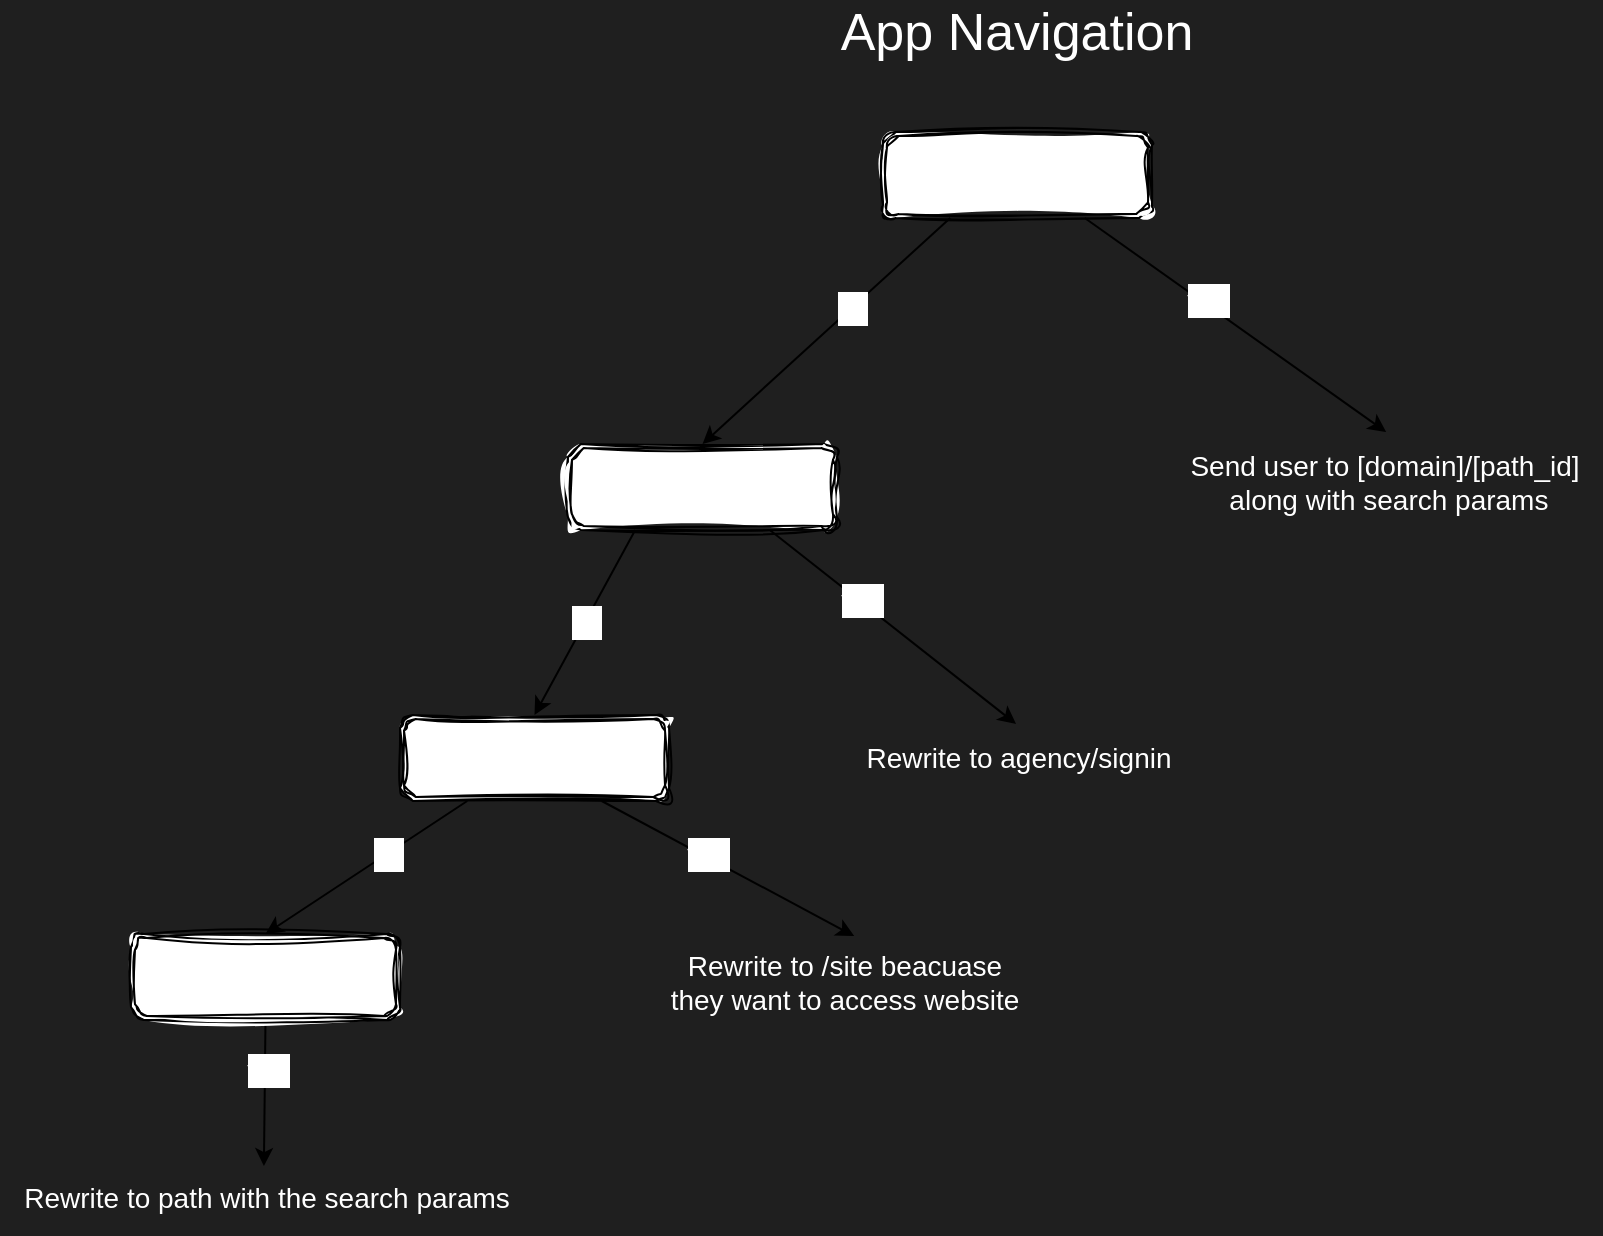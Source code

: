 <mxfile>
    <diagram id="fStrl2AV4V7mhwaOUECd" name="Page-1">
        <mxGraphModel dx="1423" dy="1579" grid="0" gridSize="12" guides="1" tooltips="1" connect="1" arrows="1" fold="1" page="0" pageScale="1" pageWidth="850" pageHeight="1400" background="#1F1F1F" math="0" shadow="0">
            <root>
                <mxCell id="0"/>
                <mxCell id="1" parent="0"/>
                <mxCell id="6" value="&lt;font style=&quot;font-size: 26px;&quot;&gt;App Navigation&lt;/font&gt;" style="text;strokeColor=none;align=center;fillColor=none;html=1;verticalAlign=middle;whiteSpace=wrap;rounded=0;fontColor=#FFFFFF;" vertex="1" parent="1">
                    <mxGeometry x="220.25" y="-468" width="249" height="30" as="geometry"/>
                </mxCell>
                <mxCell id="31" style="edgeStyle=none;html=1;exitX=0.25;exitY=1;exitDx=0;exitDy=0;entryX=0.5;entryY=0;entryDx=0;entryDy=0;fontSize=14;fontColor=#FFFFFF;" edge="1" parent="1" source="7" target="12">
                    <mxGeometry relative="1" as="geometry"/>
                </mxCell>
                <mxCell id="34" value="no" style="edgeLabel;html=1;align=center;verticalAlign=middle;resizable=0;points=[];fontSize=14;fontColor=#FFFFFF;" vertex="1" connectable="0" parent="31">
                    <mxGeometry x="-0.205" relative="1" as="geometry">
                        <mxPoint as="offset"/>
                    </mxGeometry>
                </mxCell>
                <mxCell id="32" style="edgeStyle=none;html=1;exitX=0.75;exitY=1;exitDx=0;exitDy=0;entryX=0.505;entryY=-0.021;entryDx=0;entryDy=0;entryPerimeter=0;fontSize=14;fontColor=#FFFFFF;" edge="1" parent="1" source="7" target="9">
                    <mxGeometry relative="1" as="geometry"/>
                </mxCell>
                <mxCell id="33" value="yes" style="edgeLabel;html=1;align=center;verticalAlign=middle;resizable=0;points=[];fontSize=14;fontColor=#FFFFFF;" vertex="1" connectable="0" parent="32">
                    <mxGeometry x="-0.199" y="2" relative="1" as="geometry">
                        <mxPoint as="offset"/>
                    </mxGeometry>
                </mxCell>
                <mxCell id="7" value="&lt;font style=&quot;font-size: 14px;&quot;&gt;Sub domain exists?&lt;/font&gt;" style="shape=ext;double=1;rounded=1;whiteSpace=wrap;html=1;fontColor=#FFFFFF;glass=0;sketch=1;curveFitting=1;jiggle=2;shadow=0;strokeColor=default;gradientColor=none;strokeWidth=1;" vertex="1" parent="1">
                    <mxGeometry x="277.5" y="-403" width="134.5" height="43" as="geometry"/>
                </mxCell>
                <mxCell id="9" value="&lt;font style=&quot;font-size: 14px;&quot;&gt;Send user to [domain]/[path_id]&lt;br&gt;&amp;nbsp;along with search params&lt;/font&gt;" style="text;html=1;align=center;verticalAlign=middle;resizable=0;points=[];autosize=1;strokeColor=none;fillColor=none;fontColor=#FFFFFF;rounded=1;shadow=0;glass=0;sketch=1;strokeWidth=1;" vertex="1" parent="1">
                    <mxGeometry x="420" y="-252" width="216" height="48" as="geometry"/>
                </mxCell>
                <mxCell id="20" style="edgeStyle=none;html=1;exitX=0.75;exitY=1;exitDx=0;exitDy=0;entryX=0.496;entryY=0.028;entryDx=0;entryDy=0;entryPerimeter=0;fontSize=14;fontColor=#FFFFFF;" edge="1" parent="1" source="12" target="19">
                    <mxGeometry relative="1" as="geometry"/>
                </mxCell>
                <mxCell id="30" value="yes" style="edgeLabel;html=1;align=center;verticalAlign=middle;resizable=0;points=[];fontSize=14;fontColor=#FFFFFF;" vertex="1" connectable="0" parent="20">
                    <mxGeometry x="-0.254" relative="1" as="geometry">
                        <mxPoint y="-1" as="offset"/>
                    </mxGeometry>
                </mxCell>
                <mxCell id="12" value="&lt;font style=&quot;font-size: 14px;&quot;&gt;Is url sign in or sign up?&lt;/font&gt;" style="shape=ext;double=1;rounded=1;whiteSpace=wrap;html=1;fontColor=#FFFFFF;glass=0;sketch=1;curveFitting=1;jiggle=2;shadow=0;strokeColor=default;gradientColor=none;strokeWidth=1;" vertex="1" parent="1">
                    <mxGeometry x="120" y="-247" width="134.5" height="43" as="geometry"/>
                </mxCell>
                <mxCell id="19" value="Rewrite to agency/signin" style="text;html=1;align=center;verticalAlign=middle;resizable=0;points=[];autosize=1;strokeColor=none;fillColor=none;fontSize=14;fontColor=#FFFFFF;" vertex="1" parent="1">
                    <mxGeometry x="254.75" y="-108" width="180" height="36" as="geometry"/>
                </mxCell>
                <mxCell id="37" style="edgeStyle=none;html=1;exitX=0.75;exitY=1;exitDx=0;exitDy=0;entryX=0.525;entryY=0.021;entryDx=0;entryDy=0;entryPerimeter=0;fontSize=14;fontColor=#FFFFFF;" edge="1" parent="1" source="21" target="35">
                    <mxGeometry relative="1" as="geometry"/>
                </mxCell>
                <mxCell id="39" value="yes" style="edgeLabel;html=1;align=center;verticalAlign=middle;resizable=0;points=[];fontSize=14;fontColor=#FFFFFF;" vertex="1" connectable="0" parent="37">
                    <mxGeometry x="-0.183" y="1" relative="1" as="geometry">
                        <mxPoint x="1" as="offset"/>
                    </mxGeometry>
                </mxCell>
                <mxCell id="38" style="edgeStyle=none;html=1;exitX=0.25;exitY=1;exitDx=0;exitDy=0;entryX=0.5;entryY=0;entryDx=0;entryDy=0;fontSize=14;fontColor=#FFFFFF;" edge="1" parent="1" source="21" target="36">
                    <mxGeometry relative="1" as="geometry"/>
                </mxCell>
                <mxCell id="40" value="no" style="edgeLabel;html=1;align=center;verticalAlign=middle;resizable=0;points=[];fontSize=14;fontColor=#FFFFFF;" vertex="1" connectable="0" parent="38">
                    <mxGeometry x="-0.211" relative="1" as="geometry">
                        <mxPoint as="offset"/>
                    </mxGeometry>
                </mxCell>
                <mxCell id="21" value="&lt;font style=&quot;font-size: 14px;&quot;&gt;Is path name / or /site&lt;/font&gt;" style="shape=ext;double=1;rounded=1;whiteSpace=wrap;html=1;fontColor=#FFFFFF;glass=0;sketch=1;curveFitting=1;jiggle=2;shadow=0;strokeColor=default;gradientColor=none;strokeWidth=1;" vertex="1" parent="1">
                    <mxGeometry x="36" y="-111.5" width="134.5" height="43" as="geometry"/>
                </mxCell>
                <mxCell id="24" value="" style="endArrow=classic;html=1;fontSize=14;fontColor=#FFFFFF;exitX=0.25;exitY=1;exitDx=0;exitDy=0;entryX=0.5;entryY=0;entryDx=0;entryDy=0;" edge="1" parent="1" source="12" target="21">
                    <mxGeometry relative="1" as="geometry">
                        <mxPoint x="180" y="-156" as="sourcePoint"/>
                        <mxPoint x="280" y="-156" as="targetPoint"/>
                    </mxGeometry>
                </mxCell>
                <mxCell id="25" value="no" style="edgeLabel;resizable=0;html=1;align=center;verticalAlign=middle;rounded=1;shadow=0;glass=0;sketch=1;strokeColor=default;strokeWidth=1;fontSize=14;fontColor=#FFFFFF;gradientColor=none;" connectable="0" vertex="1" parent="24">
                    <mxGeometry relative="1" as="geometry"/>
                </mxCell>
                <mxCell id="35" value="Rewrite to /site beacuase &lt;br&gt;they want to access website" style="text;html=1;align=center;verticalAlign=middle;resizable=0;points=[];autosize=1;strokeColor=none;fillColor=none;fontSize=14;fontColor=#FFFFFF;" vertex="1" parent="1">
                    <mxGeometry x="156" y="-2" width="204" height="48" as="geometry"/>
                </mxCell>
                <mxCell id="42" style="edgeStyle=none;html=1;exitX=0.5;exitY=1;exitDx=0;exitDy=0;entryX=0.497;entryY=0.056;entryDx=0;entryDy=0;entryPerimeter=0;fontSize=14;fontColor=#FFFFFF;" edge="1" parent="1" source="36" target="41">
                    <mxGeometry relative="1" as="geometry"/>
                </mxCell>
                <mxCell id="43" value="yes" style="edgeLabel;html=1;align=center;verticalAlign=middle;resizable=0;points=[];fontSize=14;fontColor=#FFFFFF;" vertex="1" connectable="0" parent="42">
                    <mxGeometry x="-0.315" y="1" relative="1" as="geometry">
                        <mxPoint as="offset"/>
                    </mxGeometry>
                </mxCell>
                <mxCell id="36" value="&lt;span style=&quot;font-size: 14px;&quot;&gt;Trying to access Dashboard&lt;/span&gt;" style="shape=ext;double=1;rounded=1;whiteSpace=wrap;html=1;fontColor=#FFFFFF;glass=0;sketch=1;curveFitting=1;jiggle=2;shadow=0;strokeColor=default;gradientColor=none;strokeWidth=1;" vertex="1" parent="1">
                    <mxGeometry x="-98.5" y="-2" width="134.5" height="43" as="geometry"/>
                </mxCell>
                <mxCell id="41" value="Rewrite to path with the search params" style="text;html=1;align=center;verticalAlign=middle;resizable=0;points=[];autosize=1;strokeColor=none;fillColor=none;fontSize=14;fontColor=#FFFFFF;" vertex="1" parent="1">
                    <mxGeometry x="-163.25" y="112" width="264" height="36" as="geometry"/>
                </mxCell>
            </root>
        </mxGraphModel>
    </diagram>
</mxfile>